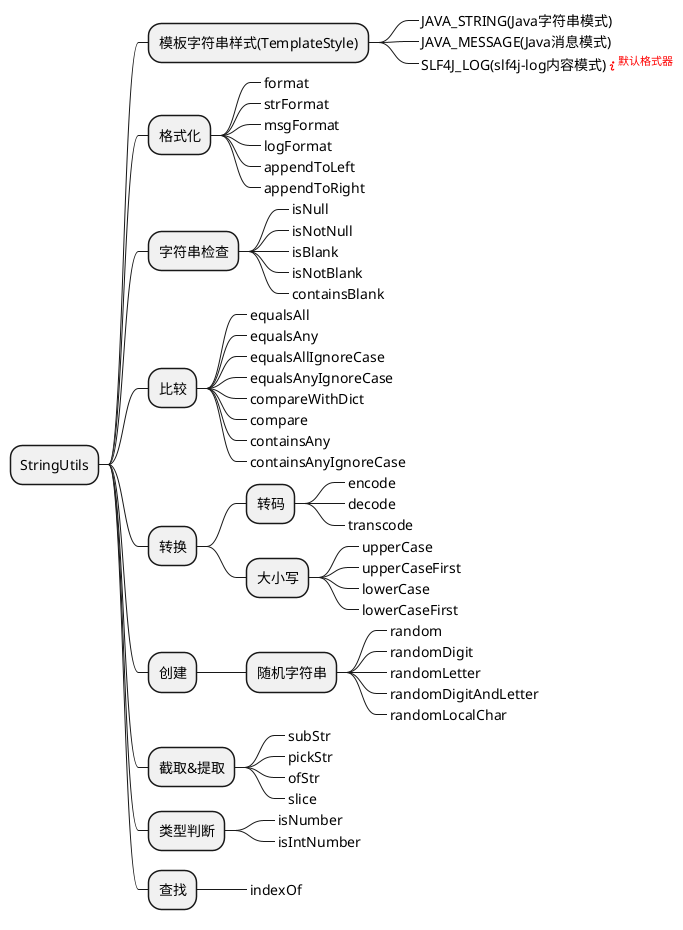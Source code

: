 @startmindmap
* StringUtils

** 模板字符串样式(TemplateStyle)
***_ JAVA_STRING(Java字符串模式)
***_ JAVA_MESSAGE(Java消息模式)
***_ SLF4J_LOG(slf4j-log内容模式)<font color=red><&info><sup>默认格式器</sup></font>

** 格式化
***_ format
***_ strFormat
***_ msgFormat
***_ logFormat
***_ appendToLeft
***_ appendToRight

** 字符串检查
***_ isNull
***_ isNotNull
***_ isBlank
***_ isNotBlank
***_ containsBlank

** 比较
***_ equalsAll
***_ equalsAny
***_ equalsAllIgnoreCase
***_ equalsAnyIgnoreCase
***_ compareWithDict
***_ compare
***_ containsAny
***_ containsAnyIgnoreCase

** 转换
*** 转码
****_ encode
****_ decode
****_ transcode
*** 大小写
****_ upperCase
****_ upperCaseFirst
****_ lowerCase
****_ lowerCaseFirst

** 创建
*** 随机字符串
****_ random
****_ randomDigit
****_ randomLetter
****_ randomDigitAndLetter
****_ randomLocalChar

** 截取&提取
***_ subStr
***_ pickStr
***_ ofStr
***_ slice

** 类型判断
***_ isNumber
***_ isIntNumber

** 查找
***_ indexOf

@endmindmap